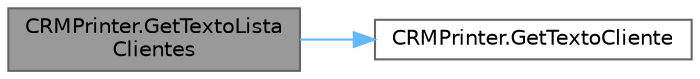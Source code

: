 digraph "CRMPrinter.GetTextoListaClientes"
{
 // INTERACTIVE_SVG=YES
 // LATEX_PDF_SIZE
  bgcolor="transparent";
  edge [fontname=Helvetica,fontsize=10,labelfontname=Helvetica,labelfontsize=10];
  node [fontname=Helvetica,fontsize=10,shape=box,height=0.2,width=0.4];
  rankdir="LR";
  Node1 [id="Node000001",label="CRMPrinter.GetTextoLista\lClientes",height=0.2,width=0.4,color="gray40", fillcolor="grey60", style="filled", fontcolor="black",tooltip="Genera una representación de texto multilinea para una lista de clientes."];
  Node1 -> Node2 [id="edge1_Node000001_Node000002",color="steelblue1",style="solid",tooltip=" "];
  Node2 [id="Node000002",label="CRMPrinter.GetTextoCliente",height=0.2,width=0.4,color="grey40", fillcolor="white", style="filled",URL="$classCRMPrinter.html#a769b87bd84dc0a3722281900faf2b7cb",tooltip="Genera una representación de texto de una sola línea para un cliente."];
}
